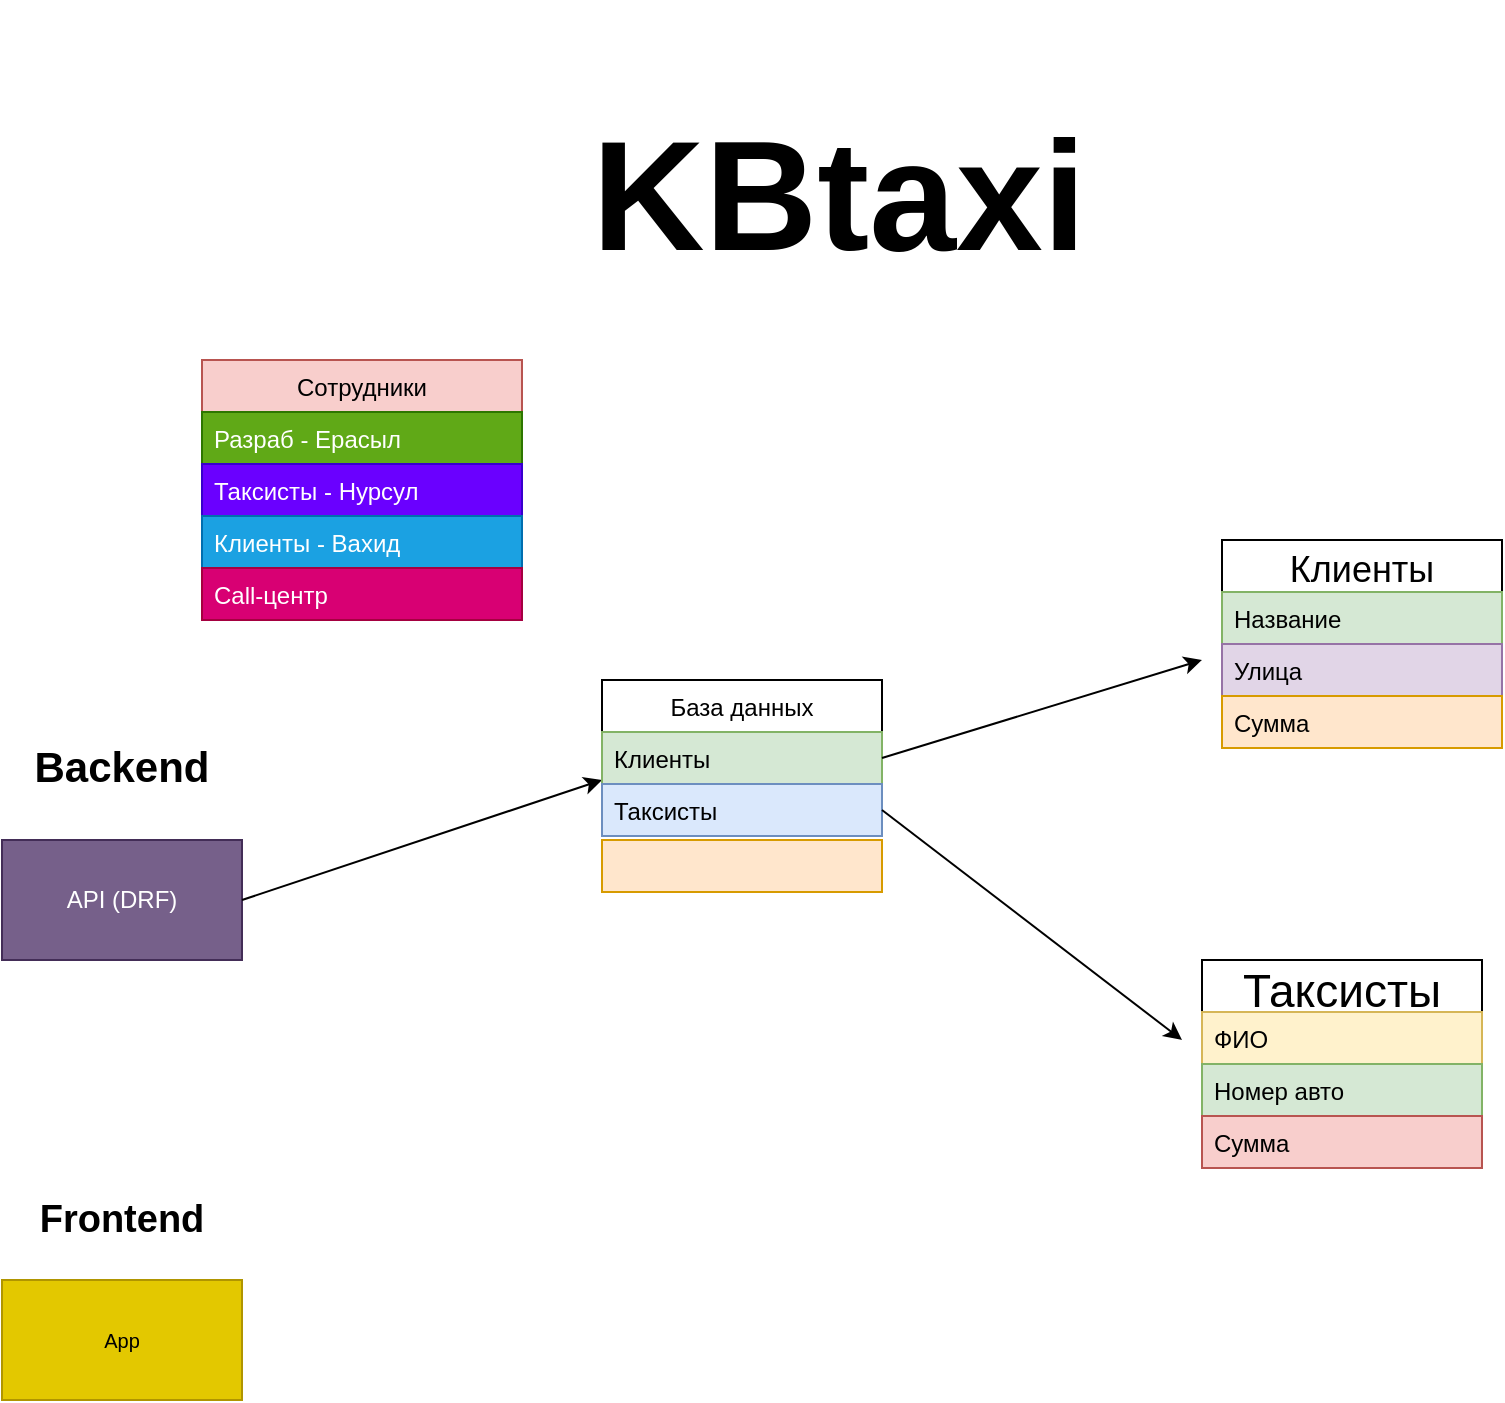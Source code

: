 <mxfile version="14.9.3" type="github">
  <diagram id="C5RBs43oDa-KdzZeNtuy" name="Page-1">
    <mxGraphModel dx="1033" dy="998" grid="1" gridSize="10" guides="1" tooltips="1" connect="1" arrows="1" fold="1" page="0" pageScale="1" pageWidth="827" pageHeight="1169" math="0" shadow="0">
      <root>
        <mxCell id="WIyWlLk6GJQsqaUBKTNV-0" />
        <mxCell id="WIyWlLk6GJQsqaUBKTNV-1" parent="WIyWlLk6GJQsqaUBKTNV-0" />
        <mxCell id="5PtLf75rL3fYaqzc_KyK-1" value="Сотрудники" style="swimlane;fontStyle=0;childLayout=stackLayout;horizontal=1;startSize=26;horizontalStack=0;resizeParent=1;resizeParentMax=0;resizeLast=0;collapsible=1;marginBottom=0;fillColor=#f8cecc;strokeColor=#b85450;" vertex="1" parent="WIyWlLk6GJQsqaUBKTNV-1">
          <mxGeometry x="300" y="130" width="160" height="104" as="geometry" />
        </mxCell>
        <mxCell id="5PtLf75rL3fYaqzc_KyK-2" value="Разраб - Ерасыл" style="text;strokeColor=#2D7600;fillColor=#60a917;align=left;verticalAlign=top;spacingLeft=4;spacingRight=4;overflow=hidden;rotatable=0;points=[[0,0.5],[1,0.5]];portConstraint=eastwest;fontColor=#ffffff;" vertex="1" parent="5PtLf75rL3fYaqzc_KyK-1">
          <mxGeometry y="26" width="160" height="26" as="geometry" />
        </mxCell>
        <mxCell id="5PtLf75rL3fYaqzc_KyK-3" value="Таксисты - Нурсул" style="text;strokeColor=#3700CC;fillColor=#6a00ff;align=left;verticalAlign=top;spacingLeft=4;spacingRight=4;overflow=hidden;rotatable=0;points=[[0,0.5],[1,0.5]];portConstraint=eastwest;fontColor=#ffffff;" vertex="1" parent="5PtLf75rL3fYaqzc_KyK-1">
          <mxGeometry y="52" width="160" height="26" as="geometry" />
        </mxCell>
        <mxCell id="5PtLf75rL3fYaqzc_KyK-4" value="Клиенты - Вахид" style="text;strokeColor=#006EAF;fillColor=#1ba1e2;align=left;verticalAlign=top;spacingLeft=4;spacingRight=4;overflow=hidden;rotatable=0;points=[[0,0.5],[1,0.5]];portConstraint=eastwest;fontColor=#ffffff;" vertex="1" parent="5PtLf75rL3fYaqzc_KyK-1">
          <mxGeometry y="78" width="160" height="26" as="geometry" />
        </mxCell>
        <mxCell id="5PtLf75rL3fYaqzc_KyK-5" value="API (DRF)" style="rounded=0;whiteSpace=wrap;html=1;fillColor=#76608a;strokeColor=#432D57;fontColor=#ffffff;" vertex="1" parent="WIyWlLk6GJQsqaUBKTNV-1">
          <mxGeometry x="200" y="370" width="120" height="60" as="geometry" />
        </mxCell>
        <mxCell id="5PtLf75rL3fYaqzc_KyK-6" value="" style="endArrow=classic;html=1;exitX=1;exitY=0.5;exitDx=0;exitDy=0;" edge="1" parent="WIyWlLk6GJQsqaUBKTNV-1" source="5PtLf75rL3fYaqzc_KyK-5">
          <mxGeometry width="50" height="50" relative="1" as="geometry">
            <mxPoint x="490" y="350" as="sourcePoint" />
            <mxPoint x="500" y="340" as="targetPoint" />
            <Array as="points">
              <mxPoint x="320" y="400" />
            </Array>
          </mxGeometry>
        </mxCell>
        <mxCell id="5PtLf75rL3fYaqzc_KyK-8" value="База данных" style="swimlane;fontStyle=0;childLayout=stackLayout;horizontal=1;startSize=26;horizontalStack=0;resizeParent=1;resizeParentMax=0;resizeLast=0;collapsible=1;marginBottom=0;" vertex="1" parent="WIyWlLk6GJQsqaUBKTNV-1">
          <mxGeometry x="500" y="290" width="140" height="78" as="geometry" />
        </mxCell>
        <mxCell id="5PtLf75rL3fYaqzc_KyK-9" value="Клиенты" style="text;strokeColor=#82b366;fillColor=#d5e8d4;align=left;verticalAlign=top;spacingLeft=4;spacingRight=4;overflow=hidden;rotatable=0;points=[[0,0.5],[1,0.5]];portConstraint=eastwest;" vertex="1" parent="5PtLf75rL3fYaqzc_KyK-8">
          <mxGeometry y="26" width="140" height="26" as="geometry" />
        </mxCell>
        <mxCell id="5PtLf75rL3fYaqzc_KyK-10" value="Таксисты" style="text;strokeColor=#6c8ebf;fillColor=#dae8fc;align=left;verticalAlign=top;spacingLeft=4;spacingRight=4;overflow=hidden;rotatable=0;points=[[0,0.5],[1,0.5]];portConstraint=eastwest;" vertex="1" parent="5PtLf75rL3fYaqzc_KyK-8">
          <mxGeometry y="52" width="140" height="26" as="geometry" />
        </mxCell>
        <mxCell id="5PtLf75rL3fYaqzc_KyK-12" value="Backend" style="text;html=1;strokeColor=none;fillColor=none;align=center;verticalAlign=middle;whiteSpace=wrap;rounded=0;strokeWidth=4;fontSize=21;fontStyle=1" vertex="1" parent="WIyWlLk6GJQsqaUBKTNV-1">
          <mxGeometry x="215" y="298" width="90" height="70" as="geometry" />
        </mxCell>
        <mxCell id="5PtLf75rL3fYaqzc_KyK-15" value="&lt;font size=&quot;1&quot;&gt;App&lt;/font&gt;" style="rounded=0;whiteSpace=wrap;html=1;fontSize=1;strokeWidth=1;fillColor=#e3c800;strokeColor=#B09500;fontColor=#000000;" vertex="1" parent="WIyWlLk6GJQsqaUBKTNV-1">
          <mxGeometry x="200" y="590" width="120" height="60" as="geometry" />
        </mxCell>
        <mxCell id="5PtLf75rL3fYaqzc_KyK-16" value="&lt;font style=&quot;font-size: 19px&quot;&gt;Frontend&lt;/font&gt;" style="text;html=1;strokeColor=none;fillColor=none;align=center;verticalAlign=middle;whiteSpace=wrap;rounded=0;fontSize=1;fontStyle=1" vertex="1" parent="WIyWlLk6GJQsqaUBKTNV-1">
          <mxGeometry x="240" y="550" width="40" height="20" as="geometry" />
        </mxCell>
        <mxCell id="5PtLf75rL3fYaqzc_KyK-17" value="" style="endArrow=classic;html=1;fontSize=1;exitX=1;exitY=0.5;exitDx=0;exitDy=0;" edge="1" parent="WIyWlLk6GJQsqaUBKTNV-1" source="5PtLf75rL3fYaqzc_KyK-8">
          <mxGeometry width="50" height="50" relative="1" as="geometry">
            <mxPoint x="580" y="490" as="sourcePoint" />
            <mxPoint x="800" y="280" as="targetPoint" />
          </mxGeometry>
        </mxCell>
        <mxCell id="5PtLf75rL3fYaqzc_KyK-18" value="Клиенты" style="swimlane;fontStyle=0;childLayout=stackLayout;horizontal=1;startSize=26;horizontalStack=0;resizeParent=1;resizeParentMax=0;resizeLast=0;collapsible=1;marginBottom=0;fontSize=18;strokeWidth=1;" vertex="1" parent="WIyWlLk6GJQsqaUBKTNV-1">
          <mxGeometry x="810" y="220" width="140" height="104" as="geometry" />
        </mxCell>
        <mxCell id="5PtLf75rL3fYaqzc_KyK-19" value="Название" style="text;strokeColor=#82b366;fillColor=#d5e8d4;align=left;verticalAlign=top;spacingLeft=4;spacingRight=4;overflow=hidden;rotatable=0;points=[[0,0.5],[1,0.5]];portConstraint=eastwest;" vertex="1" parent="5PtLf75rL3fYaqzc_KyK-18">
          <mxGeometry y="26" width="140" height="26" as="geometry" />
        </mxCell>
        <mxCell id="5PtLf75rL3fYaqzc_KyK-20" value="Улица" style="text;strokeColor=#9673a6;fillColor=#e1d5e7;align=left;verticalAlign=top;spacingLeft=4;spacingRight=4;overflow=hidden;rotatable=0;points=[[0,0.5],[1,0.5]];portConstraint=eastwest;" vertex="1" parent="5PtLf75rL3fYaqzc_KyK-18">
          <mxGeometry y="52" width="140" height="26" as="geometry" />
        </mxCell>
        <mxCell id="5PtLf75rL3fYaqzc_KyK-21" value="Сумма" style="text;strokeColor=#d79b00;fillColor=#ffe6cc;align=left;verticalAlign=top;spacingLeft=4;spacingRight=4;overflow=hidden;rotatable=0;points=[[0,0.5],[1,0.5]];portConstraint=eastwest;" vertex="1" parent="5PtLf75rL3fYaqzc_KyK-18">
          <mxGeometry y="78" width="140" height="26" as="geometry" />
        </mxCell>
        <mxCell id="5PtLf75rL3fYaqzc_KyK-25" value="&lt;h1&gt;KBtaxi&lt;/h1&gt;" style="text;html=1;strokeColor=none;fillColor=none;spacing=5;spacingTop=-20;whiteSpace=wrap;overflow=hidden;rounded=0;fontSize=39;" vertex="1" parent="WIyWlLk6GJQsqaUBKTNV-1">
          <mxGeometry x="490" y="-40" width="310" height="140" as="geometry" />
        </mxCell>
        <mxCell id="5PtLf75rL3fYaqzc_KyK-26" value="" style="endArrow=classic;html=1;fontSize=39;exitX=1;exitY=0.5;exitDx=0;exitDy=0;" edge="1" parent="WIyWlLk6GJQsqaUBKTNV-1" source="5PtLf75rL3fYaqzc_KyK-10">
          <mxGeometry width="50" height="50" relative="1" as="geometry">
            <mxPoint x="580" y="490" as="sourcePoint" />
            <mxPoint x="790" y="470" as="targetPoint" />
          </mxGeometry>
        </mxCell>
        <mxCell id="5PtLf75rL3fYaqzc_KyK-27" value="Таксисты" style="swimlane;fontStyle=0;childLayout=stackLayout;horizontal=1;startSize=26;horizontalStack=0;resizeParent=1;resizeParentMax=0;resizeLast=0;collapsible=1;marginBottom=0;fontSize=23;strokeWidth=1;" vertex="1" parent="WIyWlLk6GJQsqaUBKTNV-1">
          <mxGeometry x="800" y="430" width="140" height="104" as="geometry" />
        </mxCell>
        <mxCell id="5PtLf75rL3fYaqzc_KyK-28" value="ФИО" style="text;strokeColor=#d6b656;fillColor=#fff2cc;align=left;verticalAlign=top;spacingLeft=4;spacingRight=4;overflow=hidden;rotatable=0;points=[[0,0.5],[1,0.5]];portConstraint=eastwest;" vertex="1" parent="5PtLf75rL3fYaqzc_KyK-27">
          <mxGeometry y="26" width="140" height="26" as="geometry" />
        </mxCell>
        <mxCell id="5PtLf75rL3fYaqzc_KyK-29" value="Номер авто" style="text;strokeColor=#82b366;fillColor=#d5e8d4;align=left;verticalAlign=top;spacingLeft=4;spacingRight=4;overflow=hidden;rotatable=0;points=[[0,0.5],[1,0.5]];portConstraint=eastwest;" vertex="1" parent="5PtLf75rL3fYaqzc_KyK-27">
          <mxGeometry y="52" width="140" height="26" as="geometry" />
        </mxCell>
        <mxCell id="5PtLf75rL3fYaqzc_KyK-30" value="Сумма" style="text;strokeColor=#b85450;fillColor=#f8cecc;align=left;verticalAlign=top;spacingLeft=4;spacingRight=4;overflow=hidden;rotatable=0;points=[[0,0.5],[1,0.5]];portConstraint=eastwest;" vertex="1" parent="5PtLf75rL3fYaqzc_KyK-27">
          <mxGeometry y="78" width="140" height="26" as="geometry" />
        </mxCell>
        <mxCell id="5PtLf75rL3fYaqzc_KyK-40" value="" style="text;strokeColor=#d79b00;fillColor=#ffe6cc;align=left;verticalAlign=top;spacingLeft=4;spacingRight=4;overflow=hidden;rotatable=0;points=[[0,0.5],[1,0.5]];portConstraint=eastwest;" vertex="1" parent="WIyWlLk6GJQsqaUBKTNV-1">
          <mxGeometry x="500" y="370" width="140" height="26" as="geometry" />
        </mxCell>
        <mxCell id="5PtLf75rL3fYaqzc_KyK-41" value="Call-центр" style="text;strokeColor=#A50040;fillColor=#d80073;align=left;verticalAlign=top;spacingLeft=4;spacingRight=4;overflow=hidden;rotatable=0;points=[[0,0.5],[1,0.5]];portConstraint=eastwest;fontColor=#ffffff;" vertex="1" parent="WIyWlLk6GJQsqaUBKTNV-1">
          <mxGeometry x="300" y="234" width="160" height="26" as="geometry" />
        </mxCell>
      </root>
    </mxGraphModel>
  </diagram>
</mxfile>
